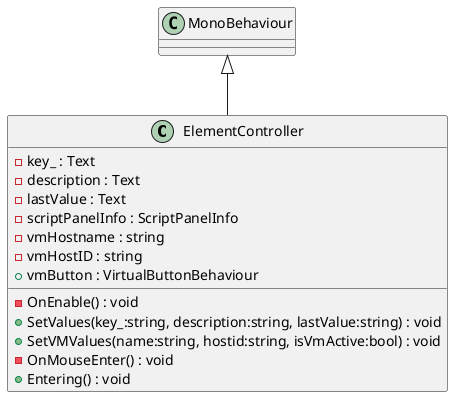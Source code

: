 @startuml
class ElementController {
    - key_ : Text
    - description : Text
    - lastValue : Text
    - scriptPanelInfo : ScriptPanelInfo
    - vmHostname : string
    - vmHostID : string
    + vmButton : VirtualButtonBehaviour
    - OnEnable() : void
    + SetValues(key_:string, description:string, lastValue:string) : void
    + SetVMValues(name:string, hostid:string, isVmActive:bool) : void
    - OnMouseEnter() : void
    + Entering() : void
}
MonoBehaviour <|-- ElementController
@enduml

